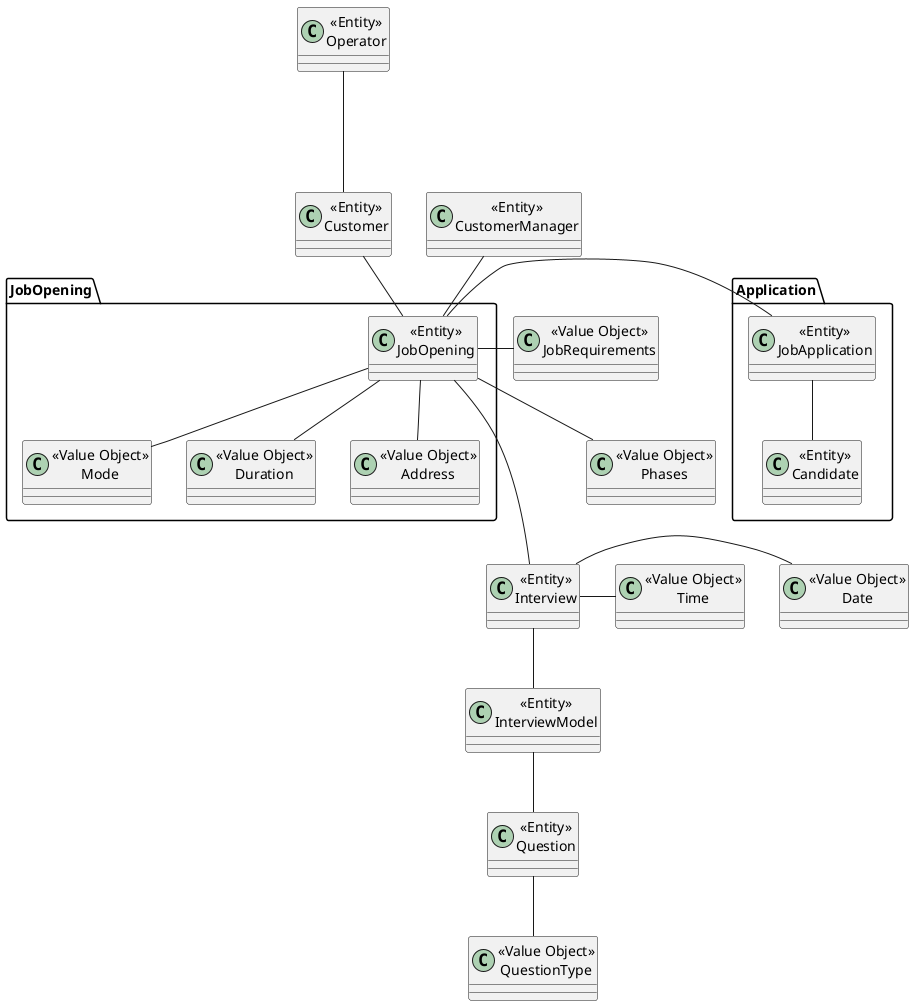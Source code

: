 @startuml





class "<<Entity>>\nCustomer" as customer{}

class "<<Entity>>\nQuestion" as question{}

class "<<Value Object>>\nQuestionType" as questiontype{}


class "<<Entity>>\nOperator" as operator {}

class "<<Entity>>\nInterviewModel" as interviewModel {}

class "<<Entity>>\nInterview" as interview {}

class "<<Entity>>\nCustomerManager" as customerManager {}


class "<<Value Object>>\nTime" as time {}

class "<<Value Object>>\nDate" as date {}

class "<<Value Object>>\nJobRequirements" as jobrequirement {}

class "<<Value Object>>\nPhases" as phases {}

package JobOpening as pkgJobOpening{
    class "<<Entity>>\nJobOpening" as jobOpening {}
    class "<<Value Object>>\nMode" as mode {}
    class "<<Value Object>>\nDuration" as duration {}
    class "<<Value Object>>\nAddress" as address {}

}

package Application as pkgApplication{
    class "<<Entity>>\nJobApplication"  as application{}
    class "<<Entity>>\nCandidate" as candidate{}
}




jobOpening -- phases
jobOpening -- mode
jobOpening -- duration
jobOpening -- address
jobOpening - jobrequirement
customer -- jobOpening
customerManager -- jobOpening
jobOpening --- interview
interview -- interviewModel
interview- date
interview- time


application -- candidate
jobOpening - application

operator---customer

interviewModel--question
question--questiontype


@enduml

